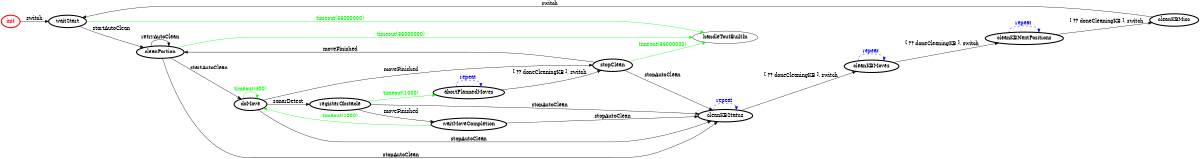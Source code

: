 /*
*
* A GraphViz DOT FSM description 
* Please use a GraphViz visualizer (like http://www.webgraphviz.com)
*  
*/

digraph finite_state_machine {
	rankdir=LR
	size="8,5"
	
	init [ color = red ][ fontcolor = red ][ penwidth = 3 ]
	cleanKBNextPositions [ color = black ][ fontcolor = black ][ penwidth = 3 ]
	cleanKBMisc [ color = black ][ fontcolor = black ][ penwidth = 3 ]
	waitStart [ color = black ][ fontcolor = black ][ penwidth = 3 ]
	cleanKBMoves [ color = black ][ fontcolor = black ][ penwidth = 3 ]
	doMove [ color = black ][ fontcolor = black ][ penwidth = 3 ]
	cleanKBStatus [ color = black ][ fontcolor = black ][ penwidth = 3 ]
	stopClean [ color = black ][ fontcolor = black ][ penwidth = 3 ]
	waitMoveCompletion [ color = black ][ fontcolor = black ][ penwidth = 3 ]
	cleanPortion [ color = black ][ fontcolor = black ][ penwidth = 3 ]
	registerObstacle [ color = black ][ fontcolor = black ][ penwidth = 3 ]
	abortPlannedMoves [ color = black ][ fontcolor = black ][ penwidth = 3 ]
	
	doMove -> doMove [ label = "timeout(400)" ][ color = green ][ fontcolor = green ]
	cleanPortion -> doMove [ label = "startAutoClean" ][ color = black ][ fontcolor = black ]
	cleanKBNextPositions -> cleanKBMisc [ label = "[ ?? doneCleaningKB ], switch" ][ color = black ][ fontcolor = black ]
	doMove -> registerObstacle [ label = "sonarDetect" ][ color = black ][ fontcolor = black ]
	init -> waitStart [ label = "switch" ][ color = black ][ fontcolor = black ]
	waitMoveCompletion -> cleanKBStatus [ label = "stopAutoClean" ][ color = black ][ fontcolor = black ]
	abortPlannedMoves -> abortPlannedMoves [ label = "repeat "][ style = dashed ][ color = blue ][ fontcolor = blue ]
	cleanKBNextPositions -> cleanKBNextPositions [ label = "repeat "][ style = dashed ][ color = blue ][ fontcolor = blue ]
	waitStart -> cleanPortion [ label = "startAutoClean" ][ color = black ][ fontcolor = black ]
	waitMoveCompletion -> doMove [ label = "timeout(1000)" ][ color = green ][ fontcolor = green ]
	doMove -> cleanKBStatus [ label = "stopAutoClean" ][ color = black ][ fontcolor = black ]
	registerObstacle -> abortPlannedMoves [ label = "timeout(1000)" ][ color = green ][ fontcolor = green ]
	registerObstacle -> cleanKBStatus [ label = "stopAutoClean" ][ color = black ][ fontcolor = black ]
	abortPlannedMoves -> stopClean [ label = "[ ?? doneCleaningKB ], switch" ][ color = black ][ fontcolor = black ]
	waitStart -> handleToutBuiltIn [ label = "timeout(36000000)" ][ color = green ][ fontcolor = green ]
	cleanKBMoves -> cleanKBMoves [ label = "repeat "][ style = dashed ][ color = blue ][ fontcolor = blue ]
	cleanKBStatus -> cleanKBMoves [ label = "[ ?? doneCleaningKB ], switch" ][ color = black ][ fontcolor = black ]
	cleanKBMisc -> waitStart [ label = "switch" ][ color = black ][ fontcolor = black ]
	stopClean -> cleanPortion [ label = "moveFinished" ][ color = black ][ fontcolor = black ]
	registerObstacle -> waitMoveCompletion [ label = "moveFinished" ][ color = black ][ fontcolor = black ]
	cleanPortion -> handleToutBuiltIn [ label = "timeout(36000000)" ][ color = green ][ fontcolor = green ]
	cleanKBMoves -> cleanKBNextPositions [ label = "[ ?? doneCleaningKB ], switch" ][ color = black ][ fontcolor = black ]
	stopClean -> handleToutBuiltIn [ label = "timeout(36000000)" ][ color = green ][ fontcolor = green ]
	cleanPortion -> cleanKBStatus [ label = "stopAutoClean" ][ color = black ][ fontcolor = black ]
	stopClean -> cleanKBStatus [ label = "stopAutoClean" ][ color = black ][ fontcolor = black ]
	cleanPortion -> cleanPortion [ label = "retryAutoClean" ][ color = black ][ fontcolor = black ]
	doMove -> stopClean [ label = "moveFinished" ][ color = black ][ fontcolor = black ]
	cleanKBStatus -> cleanKBStatus [ label = "repeat "][ style = dashed ][ color = blue ][ fontcolor = blue ]
}
